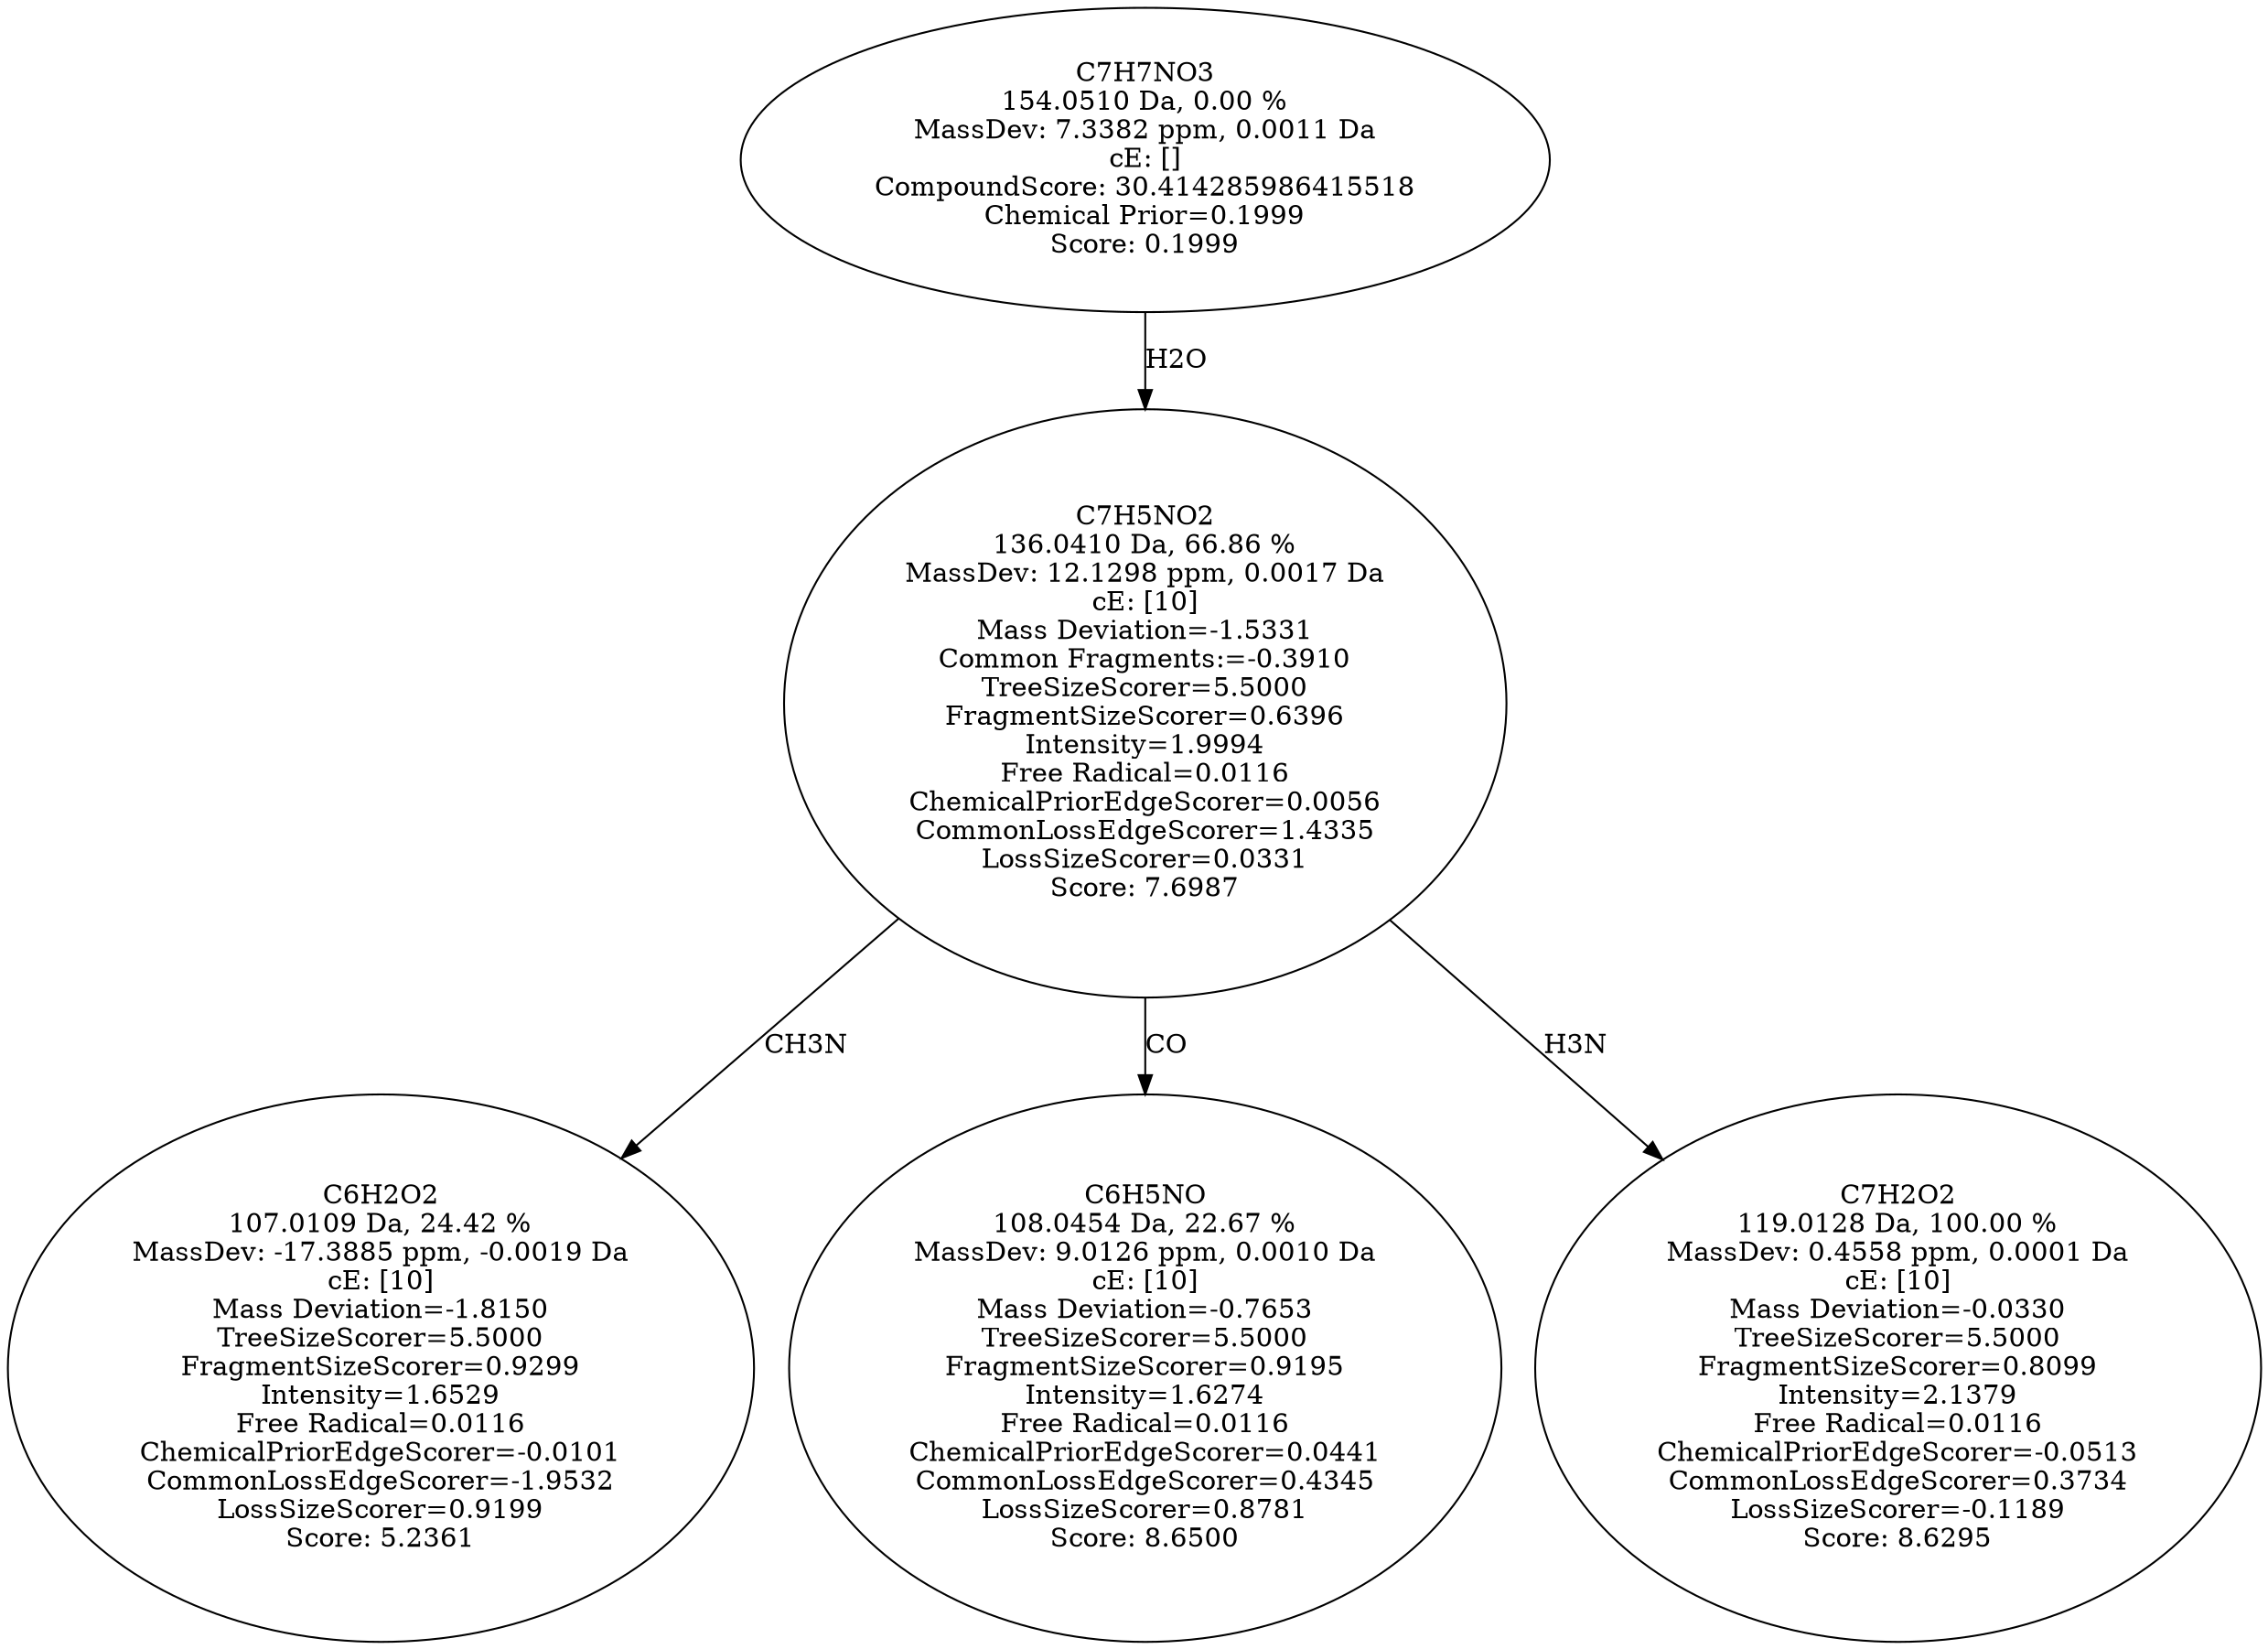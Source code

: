 strict digraph {
v1 [label="C6H2O2\n107.0109 Da, 24.42 %\nMassDev: -17.3885 ppm, -0.0019 Da\ncE: [10]\nMass Deviation=-1.8150\nTreeSizeScorer=5.5000\nFragmentSizeScorer=0.9299\nIntensity=1.6529\nFree Radical=0.0116\nChemicalPriorEdgeScorer=-0.0101\nCommonLossEdgeScorer=-1.9532\nLossSizeScorer=0.9199\nScore: 5.2361"];
v2 [label="C6H5NO\n108.0454 Da, 22.67 %\nMassDev: 9.0126 ppm, 0.0010 Da\ncE: [10]\nMass Deviation=-0.7653\nTreeSizeScorer=5.5000\nFragmentSizeScorer=0.9195\nIntensity=1.6274\nFree Radical=0.0116\nChemicalPriorEdgeScorer=0.0441\nCommonLossEdgeScorer=0.4345\nLossSizeScorer=0.8781\nScore: 8.6500"];
v3 [label="C7H2O2\n119.0128 Da, 100.00 %\nMassDev: 0.4558 ppm, 0.0001 Da\ncE: [10]\nMass Deviation=-0.0330\nTreeSizeScorer=5.5000\nFragmentSizeScorer=0.8099\nIntensity=2.1379\nFree Radical=0.0116\nChemicalPriorEdgeScorer=-0.0513\nCommonLossEdgeScorer=0.3734\nLossSizeScorer=-0.1189\nScore: 8.6295"];
v4 [label="C7H5NO2\n136.0410 Da, 66.86 %\nMassDev: 12.1298 ppm, 0.0017 Da\ncE: [10]\nMass Deviation=-1.5331\nCommon Fragments:=-0.3910\nTreeSizeScorer=5.5000\nFragmentSizeScorer=0.6396\nIntensity=1.9994\nFree Radical=0.0116\nChemicalPriorEdgeScorer=0.0056\nCommonLossEdgeScorer=1.4335\nLossSizeScorer=0.0331\nScore: 7.6987"];
v5 [label="C7H7NO3\n154.0510 Da, 0.00 %\nMassDev: 7.3382 ppm, 0.0011 Da\ncE: []\nCompoundScore: 30.414285986415518\nChemical Prior=0.1999\nScore: 0.1999"];
v4 -> v1 [label="CH3N"];
v4 -> v2 [label="CO"];
v4 -> v3 [label="H3N"];
v5 -> v4 [label="H2O"];
}